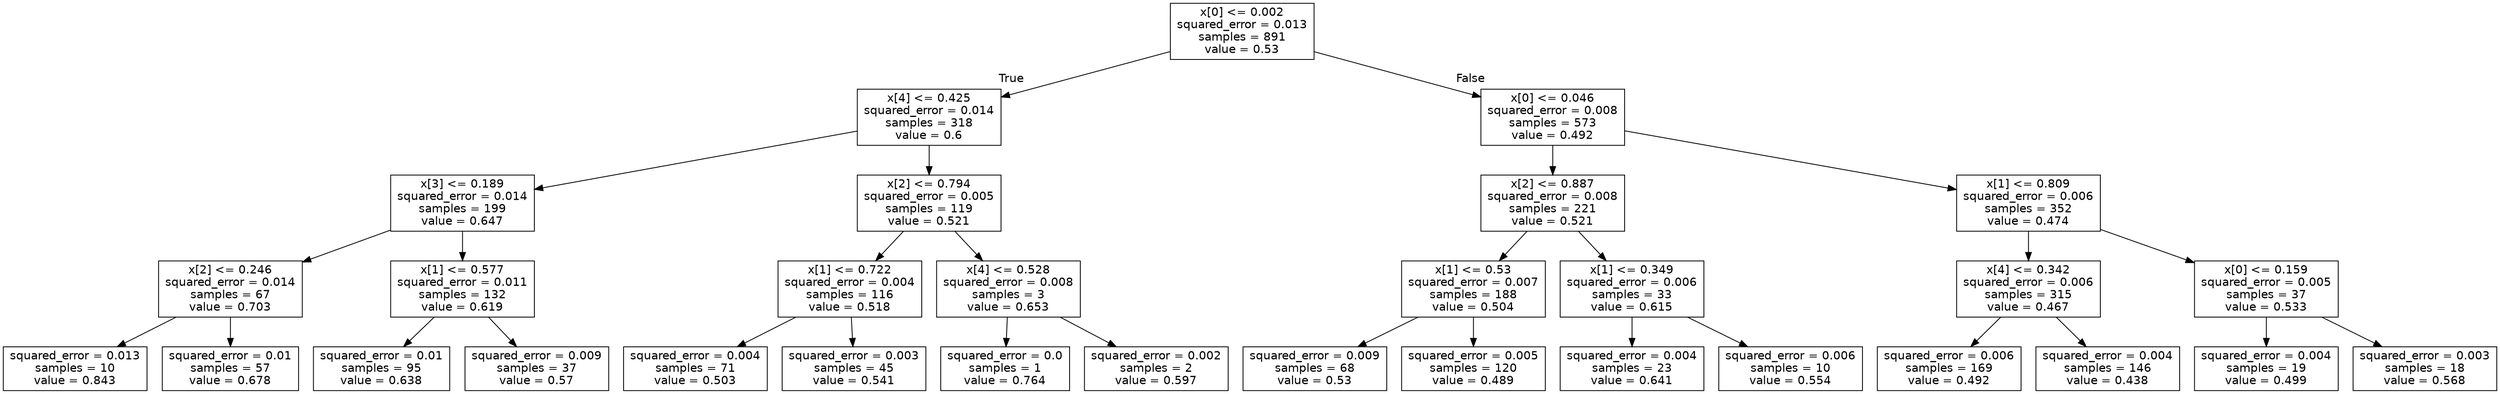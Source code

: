 digraph Tree {
node [shape=box, fontname="helvetica"] ;
edge [fontname="helvetica"] ;
0 [label="x[0] <= 0.002\nsquared_error = 0.013\nsamples = 891\nvalue = 0.53"] ;
1 [label="x[4] <= 0.425\nsquared_error = 0.014\nsamples = 318\nvalue = 0.6"] ;
0 -> 1 [labeldistance=2.5, labelangle=45, headlabel="True"] ;
2 [label="x[3] <= 0.189\nsquared_error = 0.014\nsamples = 199\nvalue = 0.647"] ;
1 -> 2 ;
3 [label="x[2] <= 0.246\nsquared_error = 0.014\nsamples = 67\nvalue = 0.703"] ;
2 -> 3 ;
4 [label="squared_error = 0.013\nsamples = 10\nvalue = 0.843"] ;
3 -> 4 ;
5 [label="squared_error = 0.01\nsamples = 57\nvalue = 0.678"] ;
3 -> 5 ;
6 [label="x[1] <= 0.577\nsquared_error = 0.011\nsamples = 132\nvalue = 0.619"] ;
2 -> 6 ;
7 [label="squared_error = 0.01\nsamples = 95\nvalue = 0.638"] ;
6 -> 7 ;
8 [label="squared_error = 0.009\nsamples = 37\nvalue = 0.57"] ;
6 -> 8 ;
9 [label="x[2] <= 0.794\nsquared_error = 0.005\nsamples = 119\nvalue = 0.521"] ;
1 -> 9 ;
10 [label="x[1] <= 0.722\nsquared_error = 0.004\nsamples = 116\nvalue = 0.518"] ;
9 -> 10 ;
11 [label="squared_error = 0.004\nsamples = 71\nvalue = 0.503"] ;
10 -> 11 ;
12 [label="squared_error = 0.003\nsamples = 45\nvalue = 0.541"] ;
10 -> 12 ;
13 [label="x[4] <= 0.528\nsquared_error = 0.008\nsamples = 3\nvalue = 0.653"] ;
9 -> 13 ;
14 [label="squared_error = 0.0\nsamples = 1\nvalue = 0.764"] ;
13 -> 14 ;
15 [label="squared_error = 0.002\nsamples = 2\nvalue = 0.597"] ;
13 -> 15 ;
16 [label="x[0] <= 0.046\nsquared_error = 0.008\nsamples = 573\nvalue = 0.492"] ;
0 -> 16 [labeldistance=2.5, labelangle=-45, headlabel="False"] ;
17 [label="x[2] <= 0.887\nsquared_error = 0.008\nsamples = 221\nvalue = 0.521"] ;
16 -> 17 ;
18 [label="x[1] <= 0.53\nsquared_error = 0.007\nsamples = 188\nvalue = 0.504"] ;
17 -> 18 ;
19 [label="squared_error = 0.009\nsamples = 68\nvalue = 0.53"] ;
18 -> 19 ;
20 [label="squared_error = 0.005\nsamples = 120\nvalue = 0.489"] ;
18 -> 20 ;
21 [label="x[1] <= 0.349\nsquared_error = 0.006\nsamples = 33\nvalue = 0.615"] ;
17 -> 21 ;
22 [label="squared_error = 0.004\nsamples = 23\nvalue = 0.641"] ;
21 -> 22 ;
23 [label="squared_error = 0.006\nsamples = 10\nvalue = 0.554"] ;
21 -> 23 ;
24 [label="x[1] <= 0.809\nsquared_error = 0.006\nsamples = 352\nvalue = 0.474"] ;
16 -> 24 ;
25 [label="x[4] <= 0.342\nsquared_error = 0.006\nsamples = 315\nvalue = 0.467"] ;
24 -> 25 ;
26 [label="squared_error = 0.006\nsamples = 169\nvalue = 0.492"] ;
25 -> 26 ;
27 [label="squared_error = 0.004\nsamples = 146\nvalue = 0.438"] ;
25 -> 27 ;
28 [label="x[0] <= 0.159\nsquared_error = 0.005\nsamples = 37\nvalue = 0.533"] ;
24 -> 28 ;
29 [label="squared_error = 0.004\nsamples = 19\nvalue = 0.499"] ;
28 -> 29 ;
30 [label="squared_error = 0.003\nsamples = 18\nvalue = 0.568"] ;
28 -> 30 ;
}